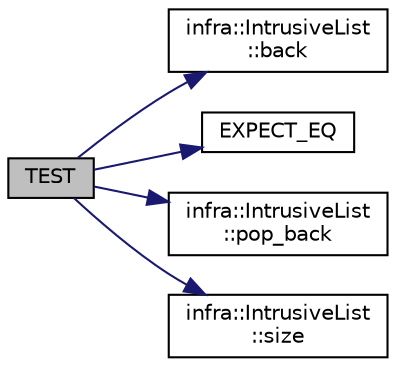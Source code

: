 digraph "TEST"
{
 // INTERACTIVE_SVG=YES
  edge [fontname="Helvetica",fontsize="10",labelfontname="Helvetica",labelfontsize="10"];
  node [fontname="Helvetica",fontsize="10",shape=record];
  rankdir="LR";
  Node90 [label="TEST",height=0.2,width=0.4,color="black", fillcolor="grey75", style="filled", fontcolor="black"];
  Node90 -> Node91 [color="midnightblue",fontsize="10",style="solid",fontname="Helvetica"];
  Node91 [label="infra::IntrusiveList\l::back",height=0.2,width=0.4,color="black", fillcolor="white", style="filled",URL="$df/da4/classinfra_1_1_intrusive_list.html#add10d65368fd42060c0c54df82b4119e"];
  Node90 -> Node92 [color="midnightblue",fontsize="10",style="solid",fontname="Helvetica"];
  Node92 [label="EXPECT_EQ",height=0.2,width=0.4,color="black", fillcolor="white", style="filled",URL="$d6/def/_test_json_8cpp.html#a82745227e2f0a8edbb4ae630d88a8e86"];
  Node90 -> Node93 [color="midnightblue",fontsize="10",style="solid",fontname="Helvetica"];
  Node93 [label="infra::IntrusiveList\l::pop_back",height=0.2,width=0.4,color="black", fillcolor="white", style="filled",URL="$df/da4/classinfra_1_1_intrusive_list.html#aa1051952ada76256d659b616544e60a8"];
  Node90 -> Node94 [color="midnightblue",fontsize="10",style="solid",fontname="Helvetica"];
  Node94 [label="infra::IntrusiveList\l::size",height=0.2,width=0.4,color="black", fillcolor="white", style="filled",URL="$df/da4/classinfra_1_1_intrusive_list.html#ab59d48f80c3b1944b072b1a4c3e665c0"];
}
